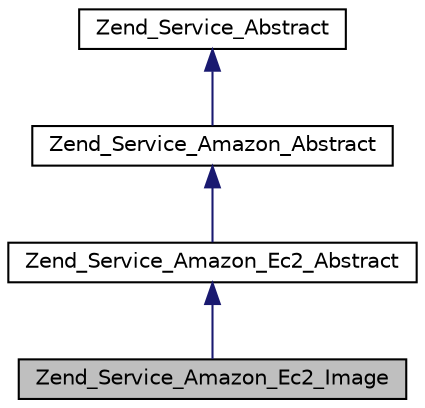 digraph G
{
  edge [fontname="Helvetica",fontsize="10",labelfontname="Helvetica",labelfontsize="10"];
  node [fontname="Helvetica",fontsize="10",shape=record];
  Node1 [label="Zend_Service_Amazon_Ec2_Image",height=0.2,width=0.4,color="black", fillcolor="grey75", style="filled" fontcolor="black"];
  Node2 -> Node1 [dir="back",color="midnightblue",fontsize="10",style="solid",fontname="Helvetica"];
  Node2 [label="Zend_Service_Amazon_Ec2_Abstract",height=0.2,width=0.4,color="black", fillcolor="white", style="filled",URL="$class_zend___service___amazon___ec2___abstract.html"];
  Node3 -> Node2 [dir="back",color="midnightblue",fontsize="10",style="solid",fontname="Helvetica"];
  Node3 [label="Zend_Service_Amazon_Abstract",height=0.2,width=0.4,color="black", fillcolor="white", style="filled",URL="$class_zend___service___amazon___abstract.html"];
  Node4 -> Node3 [dir="back",color="midnightblue",fontsize="10",style="solid",fontname="Helvetica"];
  Node4 [label="Zend_Service_Abstract",height=0.2,width=0.4,color="black", fillcolor="white", style="filled",URL="$class_zend___service___abstract.html"];
}
